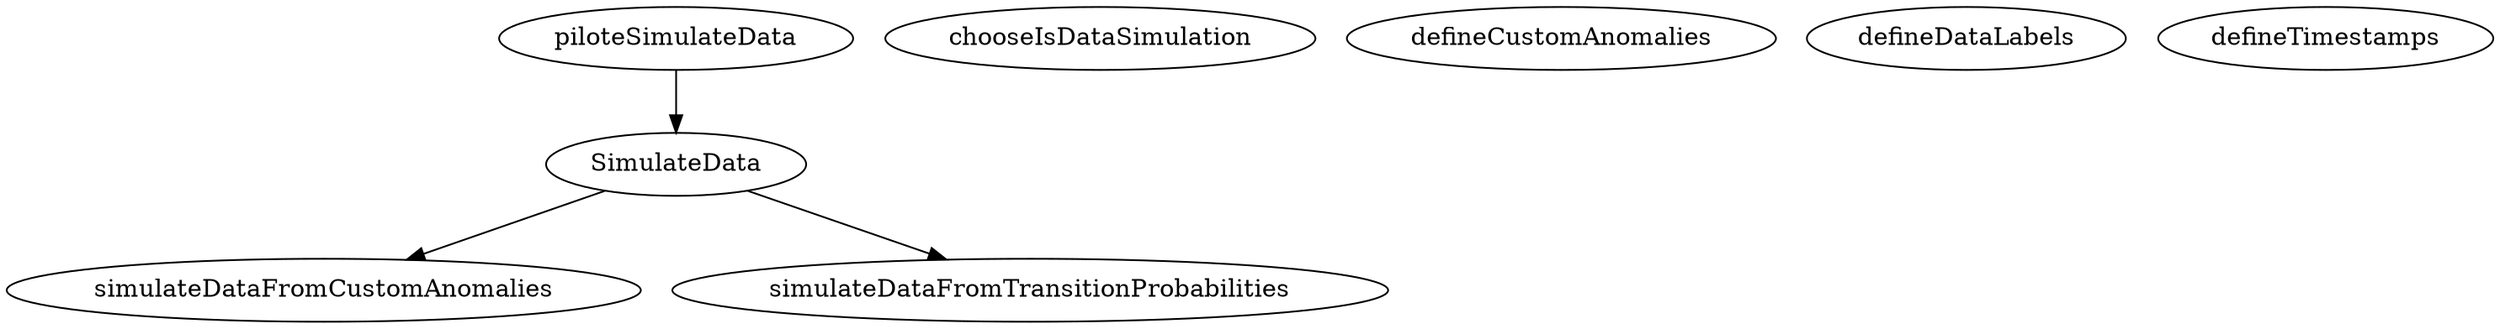 /* Created by mdot for Matlab */
digraph m2html {
  SimulateData -> simulateDataFromCustomAnomalies;
  SimulateData -> simulateDataFromTransitionProbabilities;
  piloteSimulateData -> SimulateData;

  SimulateData [URL="SimulateData.html"];
  chooseIsDataSimulation [URL="chooseIsDataSimulation.html"];
  defineCustomAnomalies [URL="defineCustomAnomalies.html"];
  defineDataLabels [URL="defineDataLabels.html"];
  defineTimestamps [URL="defineTimestamps.html"];
  piloteSimulateData [URL="piloteSimulateData.html"];
  simulateDataFromCustomAnomalies [URL="simulateDataFromCustomAnomalies.html"];
  simulateDataFromTransitionProbabilities [URL="simulateDataFromTransitionProbabilities.html"];
}